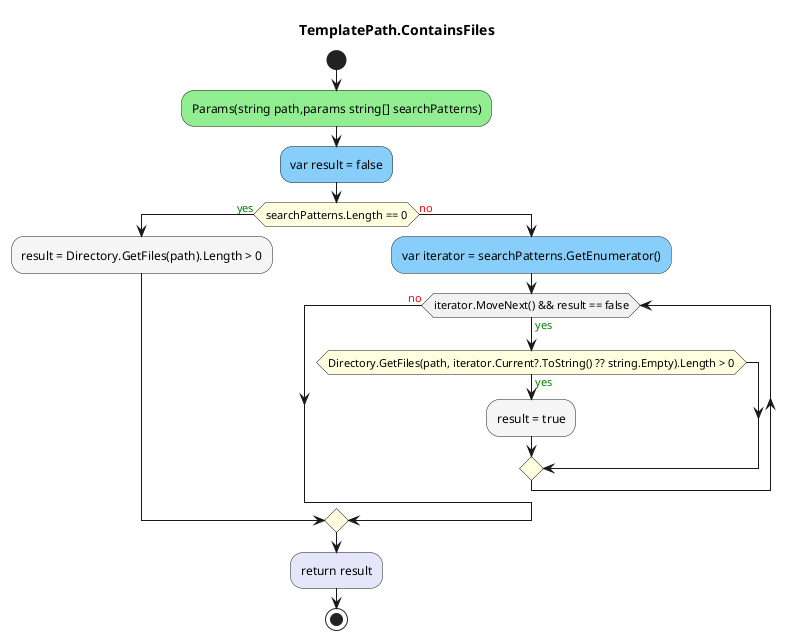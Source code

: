 @startuml TemplatePath.ContainsFiles
title TemplatePath.ContainsFiles
start
#LightGreen:Params(string path,params string[] searchPatterns);
#LightSkyBlue:var result = false;
#LightYellow:if (searchPatterns.Length == 0) then (<color:green>yes)
        #WhiteSmoke:result = Directory.GetFiles(path).Length > 0;
    else (<color:red>no)
            #LightSkyBlue:var iterator = searchPatterns.GetEnumerator();
            while (iterator.MoveNext() && result == false) is (<color:green>yes)
                    #LightYellow:if (Directory.GetFiles(path, iterator.Current?.ToString() ?? string.Empty).Length > 0) then (<color:green>yes)
                            #WhiteSmoke:result = true;
                    endif
            endwhile (<color:red>no)
endif
#Lavender:return result;
stop
@enduml
